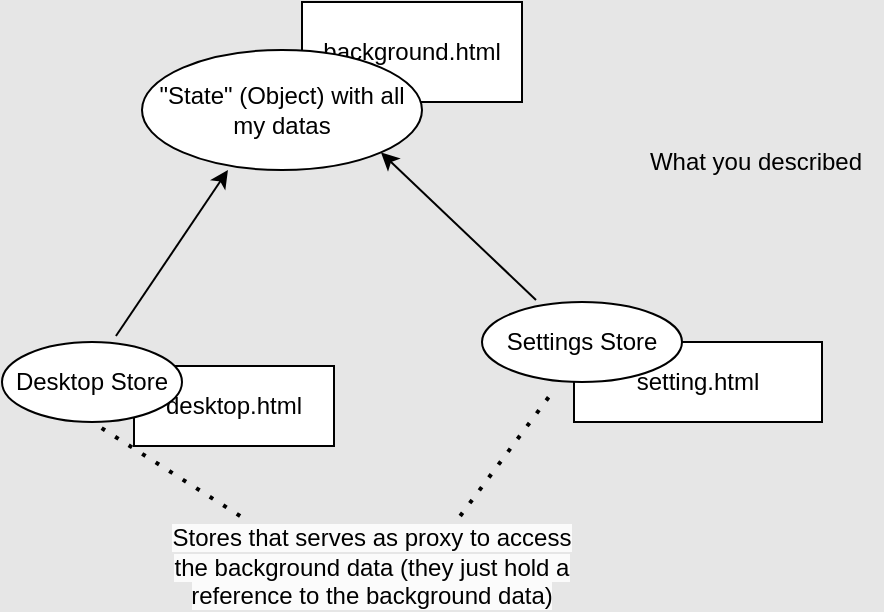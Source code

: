 <mxfile version="20.8.0" type="device"><diagram id="JjiMyXWoBM-Ug4BHyf31" name="Page-1"><mxGraphModel dx="1789" dy="772" grid="1" gridSize="10" guides="1" tooltips="1" connect="1" arrows="1" fold="1" page="1" pageScale="1" pageWidth="827" pageHeight="1169" background="#E6E6E6" math="0" shadow="0"><root><mxCell id="0"/><mxCell id="1" parent="0"/><mxCell id="wvm_fO4YYTEZ4Ev1Zfm4-1" value="background.html" style="rounded=0;whiteSpace=wrap;html=1;" parent="1" vertex="1"><mxGeometry x="120" y="20" width="110" height="50" as="geometry"/></mxCell><mxCell id="wvm_fO4YYTEZ4Ev1Zfm4-2" value="desktop.html" style="rounded=0;whiteSpace=wrap;html=1;" parent="1" vertex="1"><mxGeometry x="36" y="202" width="100" height="40" as="geometry"/></mxCell><mxCell id="wvm_fO4YYTEZ4Ev1Zfm4-3" value="setting.html" style="rounded=0;whiteSpace=wrap;html=1;" parent="1" vertex="1"><mxGeometry x="256" y="190" width="124" height="40" as="geometry"/></mxCell><mxCell id="wvm_fO4YYTEZ4Ev1Zfm4-4" value="What you described" style="text;html=1;strokeColor=none;fillColor=none;align=center;verticalAlign=middle;whiteSpace=wrap;rounded=0;" parent="1" vertex="1"><mxGeometry x="284" y="80" width="126" height="40" as="geometry"/></mxCell><mxCell id="wvm_fO4YYTEZ4Ev1Zfm4-10" value="&quot;State&quot; (Object) with all my datas" style="ellipse;whiteSpace=wrap;html=1;" parent="1" vertex="1"><mxGeometry x="40" y="44" width="140" height="60" as="geometry"/></mxCell><mxCell id="wvm_fO4YYTEZ4Ev1Zfm4-48" value="Settings Store" style="ellipse;whiteSpace=wrap;html=1;" parent="1" vertex="1"><mxGeometry x="210" y="170" width="100" height="40" as="geometry"/></mxCell><mxCell id="wvm_fO4YYTEZ4Ev1Zfm4-49" value="Desktop Store" style="ellipse;whiteSpace=wrap;html=1;" parent="1" vertex="1"><mxGeometry x="-30" y="190" width="90" height="40" as="geometry"/></mxCell><mxCell id="jNNvqGdv5r4HdhdgCDze-1" value="&lt;br&gt;&lt;span style=&quot;color: rgb(0, 0, 0); font-family: Helvetica; font-size: 12px; font-style: normal; font-variant-ligatures: normal; font-variant-caps: normal; font-weight: 400; letter-spacing: normal; orphans: 2; text-align: center; text-indent: 0px; text-transform: none; widows: 2; word-spacing: 0px; -webkit-text-stroke-width: 0px; background-color: rgb(251, 251, 251); text-decoration-thickness: initial; text-decoration-style: initial; text-decoration-color: initial; float: none; display: inline !important;&quot;&gt;Stores that serves as proxy to access the background data (they just hold a reference to the background data)&lt;/span&gt;" style="text;html=1;strokeColor=none;fillColor=none;align=center;verticalAlign=middle;whiteSpace=wrap;rounded=0;" vertex="1" parent="1"><mxGeometry x="50" y="280" width="210" height="30" as="geometry"/></mxCell><mxCell id="jNNvqGdv5r4HdhdgCDze-2" value="" style="endArrow=none;dashed=1;html=1;dashPattern=1 3;strokeWidth=2;rounded=0;entryX=0.36;entryY=1.1;entryDx=0;entryDy=0;entryPerimeter=0;exitX=0.71;exitY=-0.1;exitDx=0;exitDy=0;exitPerimeter=0;" edge="1" parent="1" source="jNNvqGdv5r4HdhdgCDze-1" target="wvm_fO4YYTEZ4Ev1Zfm4-48"><mxGeometry width="50" height="50" relative="1" as="geometry"><mxPoint x="110" y="240" as="sourcePoint"/><mxPoint x="160" y="190" as="targetPoint"/></mxGeometry></mxCell><mxCell id="jNNvqGdv5r4HdhdgCDze-3" value="" style="endArrow=none;dashed=1;html=1;dashPattern=1 3;strokeWidth=2;rounded=0;entryX=0.5;entryY=1;entryDx=0;entryDy=0;exitX=0.186;exitY=-0.1;exitDx=0;exitDy=0;exitPerimeter=0;" edge="1" parent="1" source="jNNvqGdv5r4HdhdgCDze-1" target="wvm_fO4YYTEZ4Ev1Zfm4-49"><mxGeometry width="50" height="50" relative="1" as="geometry"><mxPoint x="110" y="240" as="sourcePoint"/><mxPoint x="160" y="190" as="targetPoint"/></mxGeometry></mxCell><mxCell id="jNNvqGdv5r4HdhdgCDze-4" value="" style="endArrow=classic;html=1;rounded=0;entryX=1;entryY=1;entryDx=0;entryDy=0;exitX=0.27;exitY=-0.025;exitDx=0;exitDy=0;exitPerimeter=0;" edge="1" parent="1" source="wvm_fO4YYTEZ4Ev1Zfm4-48" target="wvm_fO4YYTEZ4Ev1Zfm4-10"><mxGeometry width="50" height="50" relative="1" as="geometry"><mxPoint x="-110" y="240" as="sourcePoint"/><mxPoint x="-60" y="190" as="targetPoint"/></mxGeometry></mxCell><mxCell id="jNNvqGdv5r4HdhdgCDze-6" value="" style="endArrow=classic;html=1;rounded=0;entryX=0.307;entryY=1;entryDx=0;entryDy=0;entryPerimeter=0;exitX=0.633;exitY=-0.075;exitDx=0;exitDy=0;exitPerimeter=0;" edge="1" parent="1" source="wvm_fO4YYTEZ4Ev1Zfm4-49" target="wvm_fO4YYTEZ4Ev1Zfm4-10"><mxGeometry width="50" height="50" relative="1" as="geometry"><mxPoint x="-110" y="240" as="sourcePoint"/><mxPoint x="-60" y="190" as="targetPoint"/></mxGeometry></mxCell></root></mxGraphModel></diagram></mxfile>